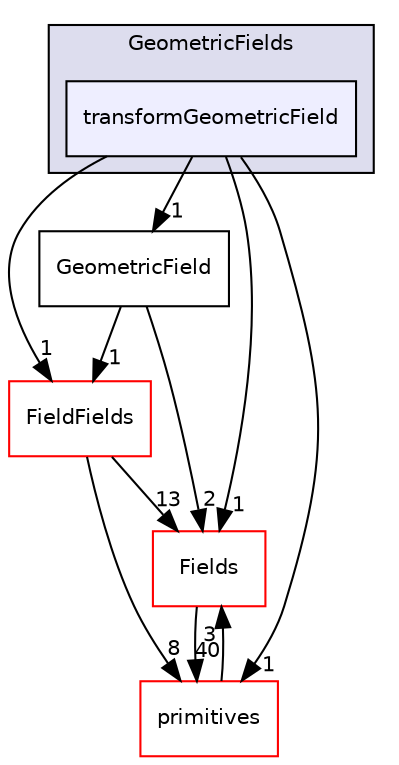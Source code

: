 digraph "src/OpenFOAM/fields/GeometricFields/transformGeometricField" {
  bgcolor=transparent;
  compound=true
  node [ fontsize="10", fontname="Helvetica"];
  edge [ labelfontsize="10", labelfontname="Helvetica"];
  subgraph clusterdir_99558e6cce2e782cc8c86fe4c767e1e1 {
    graph [ bgcolor="#ddddee", pencolor="black", label="GeometricFields" fontname="Helvetica", fontsize="10", URL="dir_99558e6cce2e782cc8c86fe4c767e1e1.html"]
  dir_294f1234ecb570bb24e81c656b57300e [shape=box, label="transformGeometricField", style="filled", fillcolor="#eeeeff", pencolor="black", URL="dir_294f1234ecb570bb24e81c656b57300e.html"];
  }
  dir_7d364942a13d3ce50f6681364b448a98 [shape=box label="Fields" color="red" URL="dir_7d364942a13d3ce50f6681364b448a98.html"];
  dir_8eb3a7b50b56ddbfb00a2ddef0a44ff7 [shape=box label="FieldFields" color="red" URL="dir_8eb3a7b50b56ddbfb00a2ddef0a44ff7.html"];
  dir_3e50f45338116b169052b428016851aa [shape=box label="primitives" color="red" URL="dir_3e50f45338116b169052b428016851aa.html"];
  dir_cd8c242dbf9349898a9b717387ebe031 [shape=box label="GeometricField" URL="dir_cd8c242dbf9349898a9b717387ebe031.html"];
  dir_7d364942a13d3ce50f6681364b448a98->dir_3e50f45338116b169052b428016851aa [headlabel="40", labeldistance=1.5 headhref="dir_002039_002326.html"];
  dir_8eb3a7b50b56ddbfb00a2ddef0a44ff7->dir_7d364942a13d3ce50f6681364b448a98 [headlabel="13", labeldistance=1.5 headhref="dir_002030_002039.html"];
  dir_8eb3a7b50b56ddbfb00a2ddef0a44ff7->dir_3e50f45338116b169052b428016851aa [headlabel="8", labeldistance=1.5 headhref="dir_002030_002326.html"];
  dir_294f1234ecb570bb24e81c656b57300e->dir_7d364942a13d3ce50f6681364b448a98 [headlabel="1", labeldistance=1.5 headhref="dir_002069_002039.html"];
  dir_294f1234ecb570bb24e81c656b57300e->dir_8eb3a7b50b56ddbfb00a2ddef0a44ff7 [headlabel="1", labeldistance=1.5 headhref="dir_002069_002030.html"];
  dir_294f1234ecb570bb24e81c656b57300e->dir_3e50f45338116b169052b428016851aa [headlabel="1", labeldistance=1.5 headhref="dir_002069_002326.html"];
  dir_294f1234ecb570bb24e81c656b57300e->dir_cd8c242dbf9349898a9b717387ebe031 [headlabel="1", labeldistance=1.5 headhref="dir_002069_002060.html"];
  dir_3e50f45338116b169052b428016851aa->dir_7d364942a13d3ce50f6681364b448a98 [headlabel="3", labeldistance=1.5 headhref="dir_002326_002039.html"];
  dir_cd8c242dbf9349898a9b717387ebe031->dir_7d364942a13d3ce50f6681364b448a98 [headlabel="2", labeldistance=1.5 headhref="dir_002060_002039.html"];
  dir_cd8c242dbf9349898a9b717387ebe031->dir_8eb3a7b50b56ddbfb00a2ddef0a44ff7 [headlabel="1", labeldistance=1.5 headhref="dir_002060_002030.html"];
}
